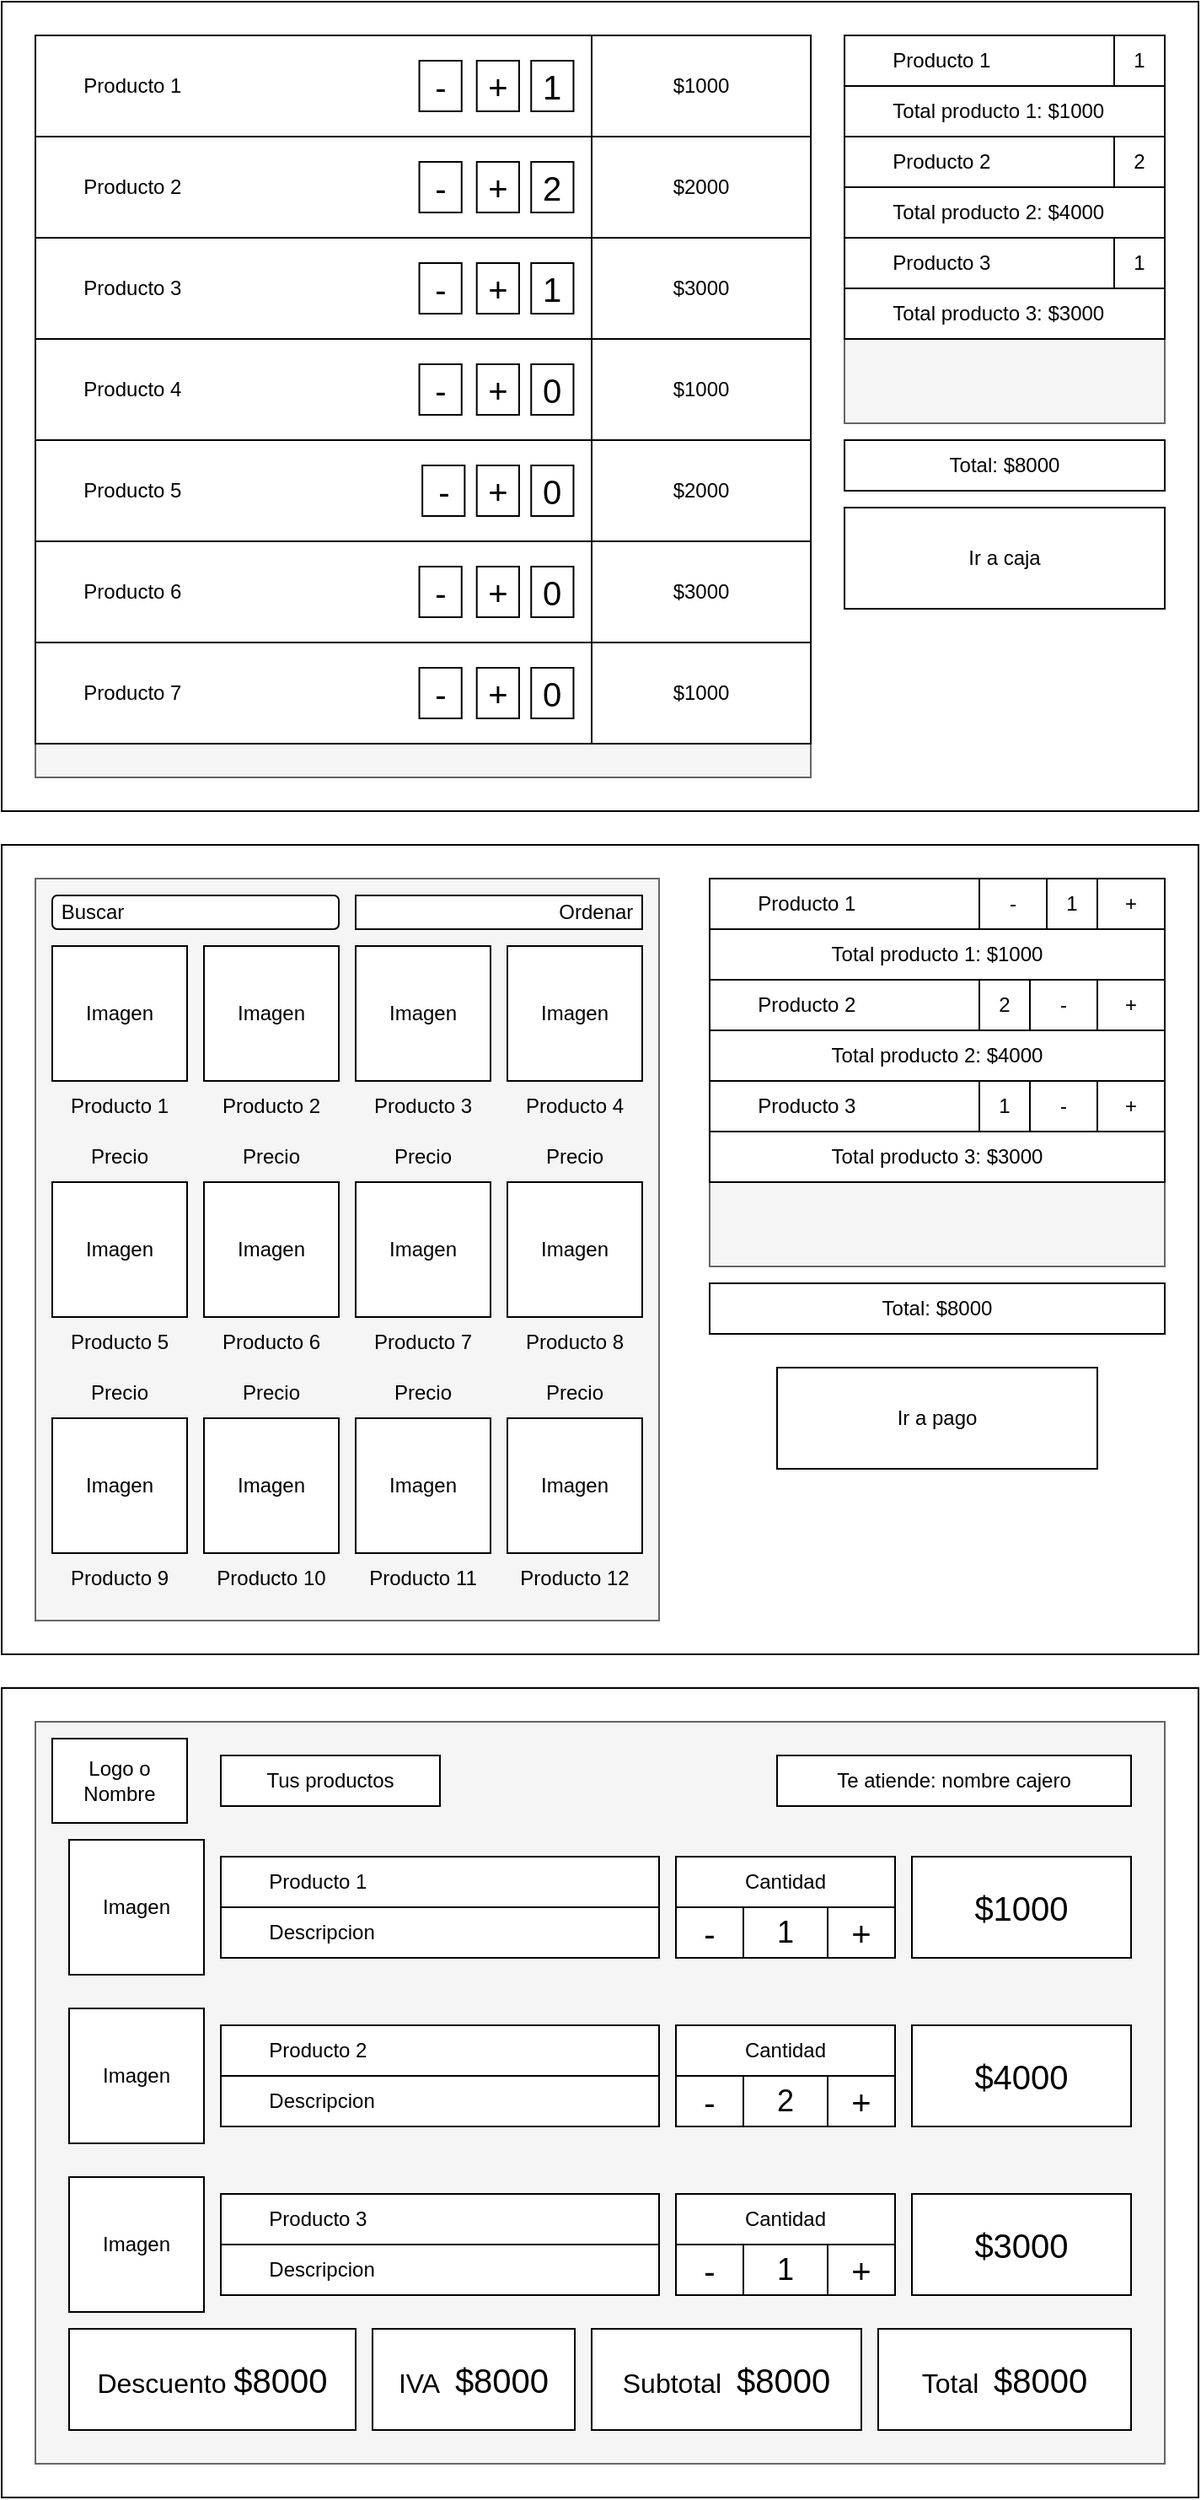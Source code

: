 <mxfile version="24.2.5" type="device">
  <diagram name="Page-1" id="F--w5iaXOuWiVXc-0VTw">
    <mxGraphModel dx="1434" dy="836" grid="1" gridSize="10" guides="1" tooltips="1" connect="1" arrows="1" fold="1" page="1" pageScale="1" pageWidth="850" pageHeight="1100" math="0" shadow="0">
      <root>
        <mxCell id="0" />
        <mxCell id="1" parent="0" />
        <mxCell id="96-2cKNbPggZXoQDEgrd-1" value="" style="rounded=0;whiteSpace=wrap;html=1;" parent="1" vertex="1">
          <mxGeometry x="40" y="40" width="710" height="480" as="geometry" />
        </mxCell>
        <mxCell id="96-2cKNbPggZXoQDEgrd-2" value="" style="rounded=0;whiteSpace=wrap;html=1;fillColor=#f5f5f5;fontColor=#333333;strokeColor=#666666;" parent="1" vertex="1">
          <mxGeometry x="60" y="60" width="460" height="440" as="geometry" />
        </mxCell>
        <mxCell id="96-2cKNbPggZXoQDEgrd-3" value="" style="rounded=0;whiteSpace=wrap;html=1;fillColor=#f5f5f5;fontColor=#333333;strokeColor=#666666;" parent="1" vertex="1">
          <mxGeometry x="540" y="60" width="190" height="230" as="geometry" />
        </mxCell>
        <mxCell id="96-2cKNbPggZXoQDEgrd-8" value="" style="group" parent="1" vertex="1" connectable="0">
          <mxGeometry x="60" y="60" width="330" height="60" as="geometry" />
        </mxCell>
        <mxCell id="96-2cKNbPggZXoQDEgrd-4" value="&lt;span style=&quot;white-space: pre;&quot;&gt;&#x9;&lt;/span&gt;Producto 1" style="rounded=0;whiteSpace=wrap;html=1;align=left;labelPosition=center;verticalLabelPosition=middle;verticalAlign=middle;" parent="96-2cKNbPggZXoQDEgrd-8" vertex="1">
          <mxGeometry width="330" height="60" as="geometry" />
        </mxCell>
        <mxCell id="96-2cKNbPggZXoQDEgrd-5" value="+" style="rounded=0;whiteSpace=wrap;html=1;fontSize=20;" parent="96-2cKNbPggZXoQDEgrd-8" vertex="1">
          <mxGeometry x="261.848" y="15" width="25.109" height="30" as="geometry" />
        </mxCell>
        <mxCell id="96-2cKNbPggZXoQDEgrd-6" value="-" style="rounded=0;whiteSpace=wrap;html=1;fontSize=20;" parent="96-2cKNbPggZXoQDEgrd-8" vertex="1">
          <mxGeometry x="227.772" y="15" width="25.109" height="30" as="geometry" />
        </mxCell>
        <mxCell id="96-2cKNbPggZXoQDEgrd-7" value="1" style="rounded=0;whiteSpace=wrap;html=1;fontSize=20;" parent="96-2cKNbPggZXoQDEgrd-8" vertex="1">
          <mxGeometry x="294.13" y="15" width="25.109" height="30" as="geometry" />
        </mxCell>
        <mxCell id="96-2cKNbPggZXoQDEgrd-9" value="" style="group" parent="1" vertex="1" connectable="0">
          <mxGeometry x="60" y="120" width="330" height="60" as="geometry" />
        </mxCell>
        <mxCell id="96-2cKNbPggZXoQDEgrd-10" value="&lt;span style=&quot;white-space: pre;&quot;&gt;&#x9;&lt;/span&gt;Producto 2" style="rounded=0;whiteSpace=wrap;html=1;align=left;labelPosition=center;verticalLabelPosition=middle;verticalAlign=middle;" parent="96-2cKNbPggZXoQDEgrd-9" vertex="1">
          <mxGeometry width="330" height="60" as="geometry" />
        </mxCell>
        <mxCell id="96-2cKNbPggZXoQDEgrd-11" value="+" style="rounded=0;whiteSpace=wrap;html=1;fontSize=20;" parent="96-2cKNbPggZXoQDEgrd-9" vertex="1">
          <mxGeometry x="261.848" y="15" width="25.109" height="30" as="geometry" />
        </mxCell>
        <mxCell id="96-2cKNbPggZXoQDEgrd-12" value="-" style="rounded=0;whiteSpace=wrap;html=1;fontSize=20;" parent="96-2cKNbPggZXoQDEgrd-9" vertex="1">
          <mxGeometry x="227.772" y="15" width="25.109" height="30" as="geometry" />
        </mxCell>
        <mxCell id="96-2cKNbPggZXoQDEgrd-13" value="2" style="rounded=0;whiteSpace=wrap;html=1;fontSize=20;" parent="96-2cKNbPggZXoQDEgrd-9" vertex="1">
          <mxGeometry x="294.13" y="15" width="25.109" height="30" as="geometry" />
        </mxCell>
        <mxCell id="96-2cKNbPggZXoQDEgrd-14" value="" style="group" parent="1" vertex="1" connectable="0">
          <mxGeometry x="60" y="180" width="330" height="60" as="geometry" />
        </mxCell>
        <mxCell id="96-2cKNbPggZXoQDEgrd-15" value="&lt;span style=&quot;white-space: pre;&quot;&gt;&#x9;&lt;/span&gt;Producto 3" style="rounded=0;whiteSpace=wrap;html=1;align=left;labelPosition=center;verticalLabelPosition=middle;verticalAlign=middle;" parent="96-2cKNbPggZXoQDEgrd-14" vertex="1">
          <mxGeometry width="330" height="60" as="geometry" />
        </mxCell>
        <mxCell id="96-2cKNbPggZXoQDEgrd-16" value="+" style="rounded=0;whiteSpace=wrap;html=1;fontSize=20;" parent="96-2cKNbPggZXoQDEgrd-14" vertex="1">
          <mxGeometry x="261.848" y="15" width="25.109" height="30" as="geometry" />
        </mxCell>
        <mxCell id="96-2cKNbPggZXoQDEgrd-17" value="-" style="rounded=0;whiteSpace=wrap;html=1;fontSize=20;" parent="96-2cKNbPggZXoQDEgrd-14" vertex="1">
          <mxGeometry x="227.772" y="15" width="25.109" height="30" as="geometry" />
        </mxCell>
        <mxCell id="96-2cKNbPggZXoQDEgrd-18" value="1" style="rounded=0;whiteSpace=wrap;html=1;fontSize=20;" parent="96-2cKNbPggZXoQDEgrd-14" vertex="1">
          <mxGeometry x="294.13" y="15" width="25.109" height="30" as="geometry" />
        </mxCell>
        <mxCell id="96-2cKNbPggZXoQDEgrd-19" value="" style="group" parent="1" vertex="1" connectable="0">
          <mxGeometry x="60" y="240" width="330" height="60" as="geometry" />
        </mxCell>
        <mxCell id="96-2cKNbPggZXoQDEgrd-20" value="&lt;span style=&quot;white-space: pre;&quot;&gt;&#x9;&lt;/span&gt;Producto 4" style="rounded=0;whiteSpace=wrap;html=1;align=left;labelPosition=center;verticalLabelPosition=middle;verticalAlign=middle;" parent="96-2cKNbPggZXoQDEgrd-19" vertex="1">
          <mxGeometry width="330" height="60" as="geometry" />
        </mxCell>
        <mxCell id="96-2cKNbPggZXoQDEgrd-21" value="+" style="rounded=0;whiteSpace=wrap;html=1;fontSize=20;" parent="96-2cKNbPggZXoQDEgrd-19" vertex="1">
          <mxGeometry x="261.848" y="15" width="25.109" height="30" as="geometry" />
        </mxCell>
        <mxCell id="96-2cKNbPggZXoQDEgrd-22" value="-" style="rounded=0;whiteSpace=wrap;html=1;fontSize=20;" parent="96-2cKNbPggZXoQDEgrd-19" vertex="1">
          <mxGeometry x="227.772" y="15" width="25.109" height="30" as="geometry" />
        </mxCell>
        <mxCell id="96-2cKNbPggZXoQDEgrd-23" value="0" style="rounded=0;whiteSpace=wrap;html=1;fontSize=20;" parent="96-2cKNbPggZXoQDEgrd-19" vertex="1">
          <mxGeometry x="294.13" y="15" width="25.109" height="30" as="geometry" />
        </mxCell>
        <mxCell id="96-2cKNbPggZXoQDEgrd-24" value="" style="group" parent="1" vertex="1" connectable="0">
          <mxGeometry x="60" y="300" width="330" height="60" as="geometry" />
        </mxCell>
        <mxCell id="96-2cKNbPggZXoQDEgrd-25" value="&lt;span style=&quot;white-space: pre;&quot;&gt;&#x9;&lt;/span&gt;Producto 5" style="rounded=0;whiteSpace=wrap;html=1;align=left;labelPosition=center;verticalLabelPosition=middle;verticalAlign=middle;" parent="96-2cKNbPggZXoQDEgrd-24" vertex="1">
          <mxGeometry width="330" height="60" as="geometry" />
        </mxCell>
        <mxCell id="96-2cKNbPggZXoQDEgrd-26" value="+" style="rounded=0;whiteSpace=wrap;html=1;fontSize=20;" parent="96-2cKNbPggZXoQDEgrd-24" vertex="1">
          <mxGeometry x="261.848" y="15" width="25.109" height="30" as="geometry" />
        </mxCell>
        <mxCell id="96-2cKNbPggZXoQDEgrd-27" value="-" style="rounded=0;whiteSpace=wrap;html=1;fontSize=20;" parent="96-2cKNbPggZXoQDEgrd-24" vertex="1">
          <mxGeometry x="229.565" y="15" width="25.109" height="30" as="geometry" />
        </mxCell>
        <mxCell id="96-2cKNbPggZXoQDEgrd-28" value="0" style="rounded=0;whiteSpace=wrap;html=1;fontSize=20;" parent="96-2cKNbPggZXoQDEgrd-24" vertex="1">
          <mxGeometry x="294.13" y="15" width="25.109" height="30" as="geometry" />
        </mxCell>
        <mxCell id="96-2cKNbPggZXoQDEgrd-29" value="" style="group" parent="1" vertex="1" connectable="0">
          <mxGeometry x="60" y="360" width="330" height="60" as="geometry" />
        </mxCell>
        <mxCell id="96-2cKNbPggZXoQDEgrd-30" value="&lt;span style=&quot;white-space: pre;&quot;&gt;&#x9;&lt;/span&gt;Producto 6" style="rounded=0;whiteSpace=wrap;html=1;align=left;labelPosition=center;verticalLabelPosition=middle;verticalAlign=middle;" parent="96-2cKNbPggZXoQDEgrd-29" vertex="1">
          <mxGeometry width="330" height="60" as="geometry" />
        </mxCell>
        <mxCell id="96-2cKNbPggZXoQDEgrd-31" value="+" style="rounded=0;whiteSpace=wrap;html=1;fontSize=20;" parent="96-2cKNbPggZXoQDEgrd-29" vertex="1">
          <mxGeometry x="261.848" y="15" width="25.109" height="30" as="geometry" />
        </mxCell>
        <mxCell id="96-2cKNbPggZXoQDEgrd-32" value="-" style="rounded=0;whiteSpace=wrap;html=1;fontSize=20;" parent="96-2cKNbPggZXoQDEgrd-29" vertex="1">
          <mxGeometry x="227.772" y="15" width="25.109" height="30" as="geometry" />
        </mxCell>
        <mxCell id="96-2cKNbPggZXoQDEgrd-33" value="0" style="rounded=0;whiteSpace=wrap;html=1;fontSize=20;" parent="96-2cKNbPggZXoQDEgrd-29" vertex="1">
          <mxGeometry x="294.13" y="15" width="25.109" height="30" as="geometry" />
        </mxCell>
        <mxCell id="96-2cKNbPggZXoQDEgrd-34" value="" style="group" parent="1" vertex="1" connectable="0">
          <mxGeometry x="60" y="420" width="330" height="60" as="geometry" />
        </mxCell>
        <mxCell id="96-2cKNbPggZXoQDEgrd-35" value="&lt;span style=&quot;white-space: pre;&quot;&gt;&#x9;&lt;/span&gt;Producto 7" style="rounded=0;whiteSpace=wrap;html=1;align=left;labelPosition=center;verticalLabelPosition=middle;verticalAlign=middle;" parent="96-2cKNbPggZXoQDEgrd-34" vertex="1">
          <mxGeometry width="330" height="60" as="geometry" />
        </mxCell>
        <mxCell id="96-2cKNbPggZXoQDEgrd-36" value="+" style="rounded=0;whiteSpace=wrap;html=1;fontSize=20;" parent="96-2cKNbPggZXoQDEgrd-34" vertex="1">
          <mxGeometry x="261.848" y="15" width="25.109" height="30" as="geometry" />
        </mxCell>
        <mxCell id="96-2cKNbPggZXoQDEgrd-37" value="-" style="rounded=0;whiteSpace=wrap;html=1;fontSize=20;" parent="96-2cKNbPggZXoQDEgrd-34" vertex="1">
          <mxGeometry x="227.772" y="15" width="25.109" height="30" as="geometry" />
        </mxCell>
        <mxCell id="96-2cKNbPggZXoQDEgrd-38" value="0" style="rounded=0;whiteSpace=wrap;html=1;fontSize=20;" parent="96-2cKNbPggZXoQDEgrd-34" vertex="1">
          <mxGeometry x="294.13" y="15" width="25.109" height="30" as="geometry" />
        </mxCell>
        <mxCell id="96-2cKNbPggZXoQDEgrd-48" value="$1000" style="rounded=0;whiteSpace=wrap;html=1;" parent="1" vertex="1">
          <mxGeometry x="390" y="60" width="130" height="60" as="geometry" />
        </mxCell>
        <mxCell id="96-2cKNbPggZXoQDEgrd-50" value="$2000" style="rounded=0;whiteSpace=wrap;html=1;" parent="1" vertex="1">
          <mxGeometry x="390" y="120" width="130" height="60" as="geometry" />
        </mxCell>
        <mxCell id="96-2cKNbPggZXoQDEgrd-51" value="$3000" style="rounded=0;whiteSpace=wrap;html=1;" parent="1" vertex="1">
          <mxGeometry x="390" y="180" width="130" height="60" as="geometry" />
        </mxCell>
        <mxCell id="96-2cKNbPggZXoQDEgrd-55" value="$1000" style="rounded=0;whiteSpace=wrap;html=1;" parent="1" vertex="1">
          <mxGeometry x="390" y="420" width="130" height="60" as="geometry" />
        </mxCell>
        <mxCell id="96-2cKNbPggZXoQDEgrd-56" value="$1000" style="rounded=0;whiteSpace=wrap;html=1;" parent="1" vertex="1">
          <mxGeometry x="390" y="240" width="130" height="60" as="geometry" />
        </mxCell>
        <mxCell id="96-2cKNbPggZXoQDEgrd-57" value="$2000" style="rounded=0;whiteSpace=wrap;html=1;" parent="1" vertex="1">
          <mxGeometry x="390" y="300" width="130" height="60" as="geometry" />
        </mxCell>
        <mxCell id="96-2cKNbPggZXoQDEgrd-58" value="$3000" style="rounded=0;whiteSpace=wrap;html=1;" parent="1" vertex="1">
          <mxGeometry x="390" y="360" width="130" height="60" as="geometry" />
        </mxCell>
        <mxCell id="96-2cKNbPggZXoQDEgrd-59" value="" style="group" parent="1" vertex="1" connectable="0">
          <mxGeometry x="540" y="60" width="190" height="60" as="geometry" />
        </mxCell>
        <mxCell id="96-2cKNbPggZXoQDEgrd-39" value="&lt;span style=&quot;white-space: pre;&quot;&gt;&#x9;&lt;/span&gt;Producto 1" style="rounded=0;whiteSpace=wrap;html=1;align=left;" parent="96-2cKNbPggZXoQDEgrd-59" vertex="1">
          <mxGeometry width="190" height="30" as="geometry" />
        </mxCell>
        <mxCell id="96-2cKNbPggZXoQDEgrd-45" value="1" style="rounded=0;whiteSpace=wrap;html=1;" parent="96-2cKNbPggZXoQDEgrd-59" vertex="1">
          <mxGeometry x="160" width="30" height="30" as="geometry" />
        </mxCell>
        <mxCell id="96-2cKNbPggZXoQDEgrd-47" value="&lt;span style=&quot;white-space: pre;&quot;&gt;&#x9;&lt;/span&gt;Total producto 1: $1000" style="rounded=0;whiteSpace=wrap;html=1;align=left;" parent="96-2cKNbPggZXoQDEgrd-59" vertex="1">
          <mxGeometry y="30" width="190" height="30" as="geometry" />
        </mxCell>
        <mxCell id="96-2cKNbPggZXoQDEgrd-60" value="" style="group" parent="1" vertex="1" connectable="0">
          <mxGeometry x="540" y="120" width="190" height="60" as="geometry" />
        </mxCell>
        <mxCell id="96-2cKNbPggZXoQDEgrd-61" value="&lt;span style=&quot;white-space: pre;&quot;&gt;&#x9;&lt;/span&gt;Producto 2" style="rounded=0;whiteSpace=wrap;html=1;align=left;" parent="96-2cKNbPggZXoQDEgrd-60" vertex="1">
          <mxGeometry width="190" height="30" as="geometry" />
        </mxCell>
        <mxCell id="96-2cKNbPggZXoQDEgrd-62" value="2" style="rounded=0;whiteSpace=wrap;html=1;" parent="96-2cKNbPggZXoQDEgrd-60" vertex="1">
          <mxGeometry x="160" width="30" height="30" as="geometry" />
        </mxCell>
        <mxCell id="96-2cKNbPggZXoQDEgrd-63" value="&lt;span style=&quot;white-space: pre;&quot;&gt;&#x9;&lt;/span&gt;Total producto 2: $4000" style="rounded=0;whiteSpace=wrap;html=1;align=left;" parent="96-2cKNbPggZXoQDEgrd-60" vertex="1">
          <mxGeometry y="30" width="190" height="30" as="geometry" />
        </mxCell>
        <mxCell id="96-2cKNbPggZXoQDEgrd-64" value="" style="group" parent="1" vertex="1" connectable="0">
          <mxGeometry x="540" y="180" width="190" height="60" as="geometry" />
        </mxCell>
        <mxCell id="96-2cKNbPggZXoQDEgrd-65" value="&lt;span style=&quot;white-space: pre;&quot;&gt;&#x9;&lt;/span&gt;Producto 3" style="rounded=0;whiteSpace=wrap;html=1;align=left;" parent="96-2cKNbPggZXoQDEgrd-64" vertex="1">
          <mxGeometry width="190" height="30" as="geometry" />
        </mxCell>
        <mxCell id="96-2cKNbPggZXoQDEgrd-66" value="1" style="rounded=0;whiteSpace=wrap;html=1;" parent="96-2cKNbPggZXoQDEgrd-64" vertex="1">
          <mxGeometry x="160" width="30" height="30" as="geometry" />
        </mxCell>
        <mxCell id="96-2cKNbPggZXoQDEgrd-67" value="&lt;span style=&quot;white-space: pre;&quot;&gt;&#x9;&lt;/span&gt;Total producto 3: $3000" style="rounded=0;whiteSpace=wrap;html=1;align=left;" parent="96-2cKNbPggZXoQDEgrd-64" vertex="1">
          <mxGeometry y="30" width="190" height="30" as="geometry" />
        </mxCell>
        <mxCell id="96-2cKNbPggZXoQDEgrd-68" value="Ir a caja" style="rounded=0;whiteSpace=wrap;html=1;" parent="1" vertex="1">
          <mxGeometry x="540" y="340" width="190" height="60" as="geometry" />
        </mxCell>
        <mxCell id="96-2cKNbPggZXoQDEgrd-69" value="Total: $8000" style="rounded=0;whiteSpace=wrap;html=1;" parent="1" vertex="1">
          <mxGeometry x="540" y="300" width="190" height="30" as="geometry" />
        </mxCell>
        <mxCell id="96-2cKNbPggZXoQDEgrd-70" value="" style="rounded=0;whiteSpace=wrap;html=1;" parent="1" vertex="1">
          <mxGeometry x="40" y="540" width="710" height="480" as="geometry" />
        </mxCell>
        <mxCell id="96-2cKNbPggZXoQDEgrd-71" value="" style="rounded=0;whiteSpace=wrap;html=1;fillColor=#f5f5f5;fontColor=#333333;strokeColor=#666666;" parent="1" vertex="1">
          <mxGeometry x="60" y="560" width="370" height="440" as="geometry" />
        </mxCell>
        <mxCell id="96-2cKNbPggZXoQDEgrd-72" value="" style="rounded=0;whiteSpace=wrap;html=1;fillColor=#f5f5f5;fontColor=#333333;strokeColor=#666666;" parent="1" vertex="1">
          <mxGeometry x="460" y="560" width="270" height="230" as="geometry" />
        </mxCell>
        <mxCell id="96-2cKNbPggZXoQDEgrd-127" value="Ir a pago" style="rounded=0;whiteSpace=wrap;html=1;" parent="1" vertex="1">
          <mxGeometry x="500" y="850" width="190" height="60" as="geometry" />
        </mxCell>
        <mxCell id="96-2cKNbPggZXoQDEgrd-128" value="Total: $8000" style="rounded=0;whiteSpace=wrap;html=1;" parent="1" vertex="1">
          <mxGeometry x="460" y="800" width="270" height="30" as="geometry" />
        </mxCell>
        <mxCell id="96-2cKNbPggZXoQDEgrd-133" value="" style="group" parent="1" vertex="1" connectable="0">
          <mxGeometry x="160" y="600" width="80" height="140" as="geometry" />
        </mxCell>
        <mxCell id="96-2cKNbPggZXoQDEgrd-134" value="Imagen" style="whiteSpace=wrap;html=1;aspect=fixed;" parent="96-2cKNbPggZXoQDEgrd-133" vertex="1">
          <mxGeometry width="80" height="80" as="geometry" />
        </mxCell>
        <mxCell id="96-2cKNbPggZXoQDEgrd-135" value="Producto 2" style="text;html=1;align=center;verticalAlign=middle;whiteSpace=wrap;rounded=0;" parent="96-2cKNbPggZXoQDEgrd-133" vertex="1">
          <mxGeometry y="80" width="80" height="30" as="geometry" />
        </mxCell>
        <mxCell id="96-2cKNbPggZXoQDEgrd-136" value="Precio" style="text;html=1;align=center;verticalAlign=middle;whiteSpace=wrap;rounded=0;" parent="96-2cKNbPggZXoQDEgrd-133" vertex="1">
          <mxGeometry y="110" width="80" height="30" as="geometry" />
        </mxCell>
        <mxCell id="96-2cKNbPggZXoQDEgrd-137" value="" style="group" parent="1" vertex="1" connectable="0">
          <mxGeometry x="250" y="600" width="80" height="140" as="geometry" />
        </mxCell>
        <mxCell id="96-2cKNbPggZXoQDEgrd-138" value="Imagen" style="whiteSpace=wrap;html=1;aspect=fixed;" parent="96-2cKNbPggZXoQDEgrd-137" vertex="1">
          <mxGeometry width="80" height="80" as="geometry" />
        </mxCell>
        <mxCell id="96-2cKNbPggZXoQDEgrd-139" value="Producto 3" style="text;html=1;align=center;verticalAlign=middle;whiteSpace=wrap;rounded=0;" parent="96-2cKNbPggZXoQDEgrd-137" vertex="1">
          <mxGeometry y="80" width="80" height="30" as="geometry" />
        </mxCell>
        <mxCell id="96-2cKNbPggZXoQDEgrd-140" value="Precio" style="text;html=1;align=center;verticalAlign=middle;whiteSpace=wrap;rounded=0;" parent="96-2cKNbPggZXoQDEgrd-137" vertex="1">
          <mxGeometry y="110" width="80" height="30" as="geometry" />
        </mxCell>
        <mxCell id="96-2cKNbPggZXoQDEgrd-141" value="" style="group" parent="1" vertex="1" connectable="0">
          <mxGeometry x="340" y="600" width="90" height="140" as="geometry" />
        </mxCell>
        <mxCell id="96-2cKNbPggZXoQDEgrd-142" value="Imagen" style="whiteSpace=wrap;html=1;aspect=fixed;" parent="96-2cKNbPggZXoQDEgrd-141" vertex="1">
          <mxGeometry width="80" height="80" as="geometry" />
        </mxCell>
        <mxCell id="96-2cKNbPggZXoQDEgrd-143" value="Producto 4" style="text;html=1;align=center;verticalAlign=middle;whiteSpace=wrap;rounded=0;" parent="96-2cKNbPggZXoQDEgrd-141" vertex="1">
          <mxGeometry y="80" width="80" height="30" as="geometry" />
        </mxCell>
        <mxCell id="96-2cKNbPggZXoQDEgrd-144" value="Precio" style="text;html=1;align=center;verticalAlign=middle;whiteSpace=wrap;rounded=0;" parent="96-2cKNbPggZXoQDEgrd-141" vertex="1">
          <mxGeometry y="110" width="80" height="30" as="geometry" />
        </mxCell>
        <mxCell id="96-2cKNbPggZXoQDEgrd-145" value="" style="group" parent="1" vertex="1" connectable="0">
          <mxGeometry x="70" y="740" width="80" height="140" as="geometry" />
        </mxCell>
        <mxCell id="96-2cKNbPggZXoQDEgrd-146" value="Imagen" style="whiteSpace=wrap;html=1;aspect=fixed;" parent="96-2cKNbPggZXoQDEgrd-145" vertex="1">
          <mxGeometry width="80" height="80" as="geometry" />
        </mxCell>
        <mxCell id="96-2cKNbPggZXoQDEgrd-147" value="Producto 5" style="text;html=1;align=center;verticalAlign=middle;whiteSpace=wrap;rounded=0;" parent="96-2cKNbPggZXoQDEgrd-145" vertex="1">
          <mxGeometry y="80" width="80" height="30" as="geometry" />
        </mxCell>
        <mxCell id="96-2cKNbPggZXoQDEgrd-148" value="Precio" style="text;html=1;align=center;verticalAlign=middle;whiteSpace=wrap;rounded=0;" parent="96-2cKNbPggZXoQDEgrd-145" vertex="1">
          <mxGeometry y="110" width="80" height="30" as="geometry" />
        </mxCell>
        <mxCell id="96-2cKNbPggZXoQDEgrd-149" value="" style="group" parent="1" vertex="1" connectable="0">
          <mxGeometry x="160" y="740" width="80" height="140" as="geometry" />
        </mxCell>
        <mxCell id="96-2cKNbPggZXoQDEgrd-150" value="Imagen" style="whiteSpace=wrap;html=1;aspect=fixed;" parent="96-2cKNbPggZXoQDEgrd-149" vertex="1">
          <mxGeometry width="80" height="80" as="geometry" />
        </mxCell>
        <mxCell id="96-2cKNbPggZXoQDEgrd-151" value="Producto 6" style="text;html=1;align=center;verticalAlign=middle;whiteSpace=wrap;rounded=0;" parent="96-2cKNbPggZXoQDEgrd-149" vertex="1">
          <mxGeometry y="80" width="80" height="30" as="geometry" />
        </mxCell>
        <mxCell id="96-2cKNbPggZXoQDEgrd-152" value="Precio" style="text;html=1;align=center;verticalAlign=middle;whiteSpace=wrap;rounded=0;" parent="96-2cKNbPggZXoQDEgrd-149" vertex="1">
          <mxGeometry y="110" width="80" height="30" as="geometry" />
        </mxCell>
        <mxCell id="96-2cKNbPggZXoQDEgrd-153" value="" style="group" parent="1" vertex="1" connectable="0">
          <mxGeometry x="250" y="740" width="80" height="140" as="geometry" />
        </mxCell>
        <mxCell id="96-2cKNbPggZXoQDEgrd-154" value="Imagen" style="whiteSpace=wrap;html=1;aspect=fixed;" parent="96-2cKNbPggZXoQDEgrd-153" vertex="1">
          <mxGeometry width="80" height="80" as="geometry" />
        </mxCell>
        <mxCell id="96-2cKNbPggZXoQDEgrd-155" value="Producto 7" style="text;html=1;align=center;verticalAlign=middle;whiteSpace=wrap;rounded=0;" parent="96-2cKNbPggZXoQDEgrd-153" vertex="1">
          <mxGeometry y="80" width="80" height="30" as="geometry" />
        </mxCell>
        <mxCell id="96-2cKNbPggZXoQDEgrd-156" value="Precio" style="text;html=1;align=center;verticalAlign=middle;whiteSpace=wrap;rounded=0;" parent="96-2cKNbPggZXoQDEgrd-153" vertex="1">
          <mxGeometry y="110" width="80" height="30" as="geometry" />
        </mxCell>
        <mxCell id="96-2cKNbPggZXoQDEgrd-157" value="" style="group" parent="1" vertex="1" connectable="0">
          <mxGeometry x="340" y="740" width="80" height="140" as="geometry" />
        </mxCell>
        <mxCell id="96-2cKNbPggZXoQDEgrd-158" value="Imagen" style="whiteSpace=wrap;html=1;aspect=fixed;" parent="96-2cKNbPggZXoQDEgrd-157" vertex="1">
          <mxGeometry width="80" height="80" as="geometry" />
        </mxCell>
        <mxCell id="96-2cKNbPggZXoQDEgrd-159" value="Producto 8" style="text;html=1;align=center;verticalAlign=middle;whiteSpace=wrap;rounded=0;" parent="96-2cKNbPggZXoQDEgrd-157" vertex="1">
          <mxGeometry y="80" width="80" height="30" as="geometry" />
        </mxCell>
        <mxCell id="96-2cKNbPggZXoQDEgrd-160" value="Precio" style="text;html=1;align=center;verticalAlign=middle;whiteSpace=wrap;rounded=0;" parent="96-2cKNbPggZXoQDEgrd-157" vertex="1">
          <mxGeometry y="110" width="80" height="30" as="geometry" />
        </mxCell>
        <mxCell id="96-2cKNbPggZXoQDEgrd-168" value="" style="group" parent="1" vertex="1" connectable="0">
          <mxGeometry x="460" y="680" width="270" height="60" as="geometry" />
        </mxCell>
        <mxCell id="96-2cKNbPggZXoQDEgrd-166" value="-" style="rounded=0;whiteSpace=wrap;html=1;" parent="96-2cKNbPggZXoQDEgrd-168" vertex="1">
          <mxGeometry x="190" width="40" height="30" as="geometry" />
        </mxCell>
        <mxCell id="96-2cKNbPggZXoQDEgrd-167" value="+" style="rounded=0;whiteSpace=wrap;html=1;" parent="96-2cKNbPggZXoQDEgrd-168" vertex="1">
          <mxGeometry x="230" width="40" height="30" as="geometry" />
        </mxCell>
        <mxCell id="96-2cKNbPggZXoQDEgrd-124" value="&lt;span style=&quot;white-space: pre;&quot;&gt;&#x9;&lt;/span&gt;Producto 3" style="rounded=0;whiteSpace=wrap;html=1;align=left;" parent="96-2cKNbPggZXoQDEgrd-168" vertex="1">
          <mxGeometry width="190" height="30" as="geometry" />
        </mxCell>
        <mxCell id="96-2cKNbPggZXoQDEgrd-125" value="1" style="rounded=0;whiteSpace=wrap;html=1;" parent="96-2cKNbPggZXoQDEgrd-168" vertex="1">
          <mxGeometry x="160" width="30" height="30" as="geometry" />
        </mxCell>
        <mxCell id="96-2cKNbPggZXoQDEgrd-126" value="Total producto 3: $3000" style="rounded=0;whiteSpace=wrap;html=1;align=center;" parent="96-2cKNbPggZXoQDEgrd-168" vertex="1">
          <mxGeometry y="30" width="270" height="30" as="geometry" />
        </mxCell>
        <mxCell id="96-2cKNbPggZXoQDEgrd-169" value="" style="group;align=center;" parent="1" vertex="1" connectable="0">
          <mxGeometry x="460" y="620" width="270" height="60" as="geometry" />
        </mxCell>
        <mxCell id="96-2cKNbPggZXoQDEgrd-164" value="-" style="rounded=0;whiteSpace=wrap;html=1;" parent="96-2cKNbPggZXoQDEgrd-169" vertex="1">
          <mxGeometry x="190" width="40" height="30" as="geometry" />
        </mxCell>
        <mxCell id="96-2cKNbPggZXoQDEgrd-165" value="+" style="rounded=0;whiteSpace=wrap;html=1;" parent="96-2cKNbPggZXoQDEgrd-169" vertex="1">
          <mxGeometry x="230" width="40" height="30" as="geometry" />
        </mxCell>
        <mxCell id="96-2cKNbPggZXoQDEgrd-120" value="&lt;span style=&quot;white-space: pre;&quot;&gt;&#x9;&lt;/span&gt;Producto 2" style="rounded=0;whiteSpace=wrap;html=1;align=left;" parent="96-2cKNbPggZXoQDEgrd-169" vertex="1">
          <mxGeometry width="190" height="30" as="geometry" />
        </mxCell>
        <mxCell id="96-2cKNbPggZXoQDEgrd-121" value="2" style="rounded=0;whiteSpace=wrap;html=1;" parent="96-2cKNbPggZXoQDEgrd-169" vertex="1">
          <mxGeometry x="160" width="30" height="30" as="geometry" />
        </mxCell>
        <mxCell id="96-2cKNbPggZXoQDEgrd-122" value="Total producto 2: $4000" style="rounded=0;whiteSpace=wrap;html=1;align=center;" parent="96-2cKNbPggZXoQDEgrd-169" vertex="1">
          <mxGeometry y="30" width="270" height="30" as="geometry" />
        </mxCell>
        <mxCell id="96-2cKNbPggZXoQDEgrd-170" value="" style="group" parent="1" vertex="1" connectable="0">
          <mxGeometry x="460" y="560" width="270" height="60" as="geometry" />
        </mxCell>
        <mxCell id="96-2cKNbPggZXoQDEgrd-162" value="+" style="rounded=0;whiteSpace=wrap;html=1;" parent="96-2cKNbPggZXoQDEgrd-170" vertex="1">
          <mxGeometry x="230" width="40" height="30" as="geometry" />
        </mxCell>
        <mxCell id="96-2cKNbPggZXoQDEgrd-116" value="&lt;span style=&quot;white-space: pre;&quot;&gt;&#x9;&lt;/span&gt;Producto 1" style="rounded=0;whiteSpace=wrap;html=1;align=left;" parent="96-2cKNbPggZXoQDEgrd-170" vertex="1">
          <mxGeometry width="160" height="30" as="geometry" />
        </mxCell>
        <mxCell id="96-2cKNbPggZXoQDEgrd-118" value="Total producto 1: $1000" style="rounded=0;whiteSpace=wrap;html=1;align=center;" parent="96-2cKNbPggZXoQDEgrd-170" vertex="1">
          <mxGeometry y="30" width="270" height="30" as="geometry" />
        </mxCell>
        <mxCell id="96-2cKNbPggZXoQDEgrd-161" value="-" style="rounded=0;whiteSpace=wrap;html=1;" parent="96-2cKNbPggZXoQDEgrd-170" vertex="1">
          <mxGeometry x="160" width="40" height="30" as="geometry" />
        </mxCell>
        <mxCell id="g46kbnL9C7CB1mX5fTsx-73" value="" style="rounded=0;whiteSpace=wrap;html=1;" parent="1" vertex="1">
          <mxGeometry x="40" y="1040" width="710" height="480" as="geometry" />
        </mxCell>
        <mxCell id="g46kbnL9C7CB1mX5fTsx-74" value="" style="rounded=0;whiteSpace=wrap;html=1;fillColor=#f5f5f5;fontColor=#333333;strokeColor=#666666;" parent="1" vertex="1">
          <mxGeometry x="60" y="1060" width="670" height="440" as="geometry" />
        </mxCell>
        <mxCell id="g46kbnL9C7CB1mX5fTsx-93" value="$1000" style="rounded=0;whiteSpace=wrap;html=1;align=center;fontSize=20;" parent="1" vertex="1">
          <mxGeometry x="580" y="1140" width="130" height="60" as="geometry" />
        </mxCell>
        <mxCell id="g46kbnL9C7CB1mX5fTsx-95" value="Imagen" style="whiteSpace=wrap;html=1;aspect=fixed;" parent="1" vertex="1">
          <mxGeometry x="80" y="1130" width="80" height="80" as="geometry" />
        </mxCell>
        <mxCell id="g46kbnL9C7CB1mX5fTsx-102" value="" style="group;fontSize=14;" parent="1" vertex="1" connectable="0">
          <mxGeometry x="440" y="1140" width="130" height="60" as="geometry" />
        </mxCell>
        <mxCell id="g46kbnL9C7CB1mX5fTsx-89" value="-" style="rounded=0;whiteSpace=wrap;html=1;fontSize=20;" parent="g46kbnL9C7CB1mX5fTsx-102" vertex="1">
          <mxGeometry y="30" width="40" height="30" as="geometry" />
        </mxCell>
        <mxCell id="g46kbnL9C7CB1mX5fTsx-90" value="+" style="rounded=0;whiteSpace=wrap;html=1;fontSize=20;" parent="g46kbnL9C7CB1mX5fTsx-102" vertex="1">
          <mxGeometry x="90" y="30" width="40" height="30" as="geometry" />
        </mxCell>
        <mxCell id="g46kbnL9C7CB1mX5fTsx-100" value="Cantidad" style="rounded=0;whiteSpace=wrap;html=1;align=center;" parent="g46kbnL9C7CB1mX5fTsx-102" vertex="1">
          <mxGeometry width="130" height="30" as="geometry" />
        </mxCell>
        <mxCell id="g46kbnL9C7CB1mX5fTsx-101" value="1" style="rounded=0;whiteSpace=wrap;html=1;fontSize=18;" parent="g46kbnL9C7CB1mX5fTsx-102" vertex="1">
          <mxGeometry x="40" y="30" width="50" height="30" as="geometry" />
        </mxCell>
        <mxCell id="g46kbnL9C7CB1mX5fTsx-103" value="" style="group" parent="1" vertex="1" connectable="0">
          <mxGeometry x="170" y="1140" width="260" height="60" as="geometry" />
        </mxCell>
        <mxCell id="g46kbnL9C7CB1mX5fTsx-91" value="&lt;span style=&quot;white-space: pre;&quot;&gt;&#x9;&lt;/span&gt;Producto 1" style="rounded=0;whiteSpace=wrap;html=1;align=left;" parent="g46kbnL9C7CB1mX5fTsx-103" vertex="1">
          <mxGeometry width="260" height="30" as="geometry" />
        </mxCell>
        <mxCell id="g46kbnL9C7CB1mX5fTsx-99" value="&lt;span style=&quot;white-space: pre;&quot;&gt;&#x9;&lt;/span&gt;Descripcion" style="rounded=0;whiteSpace=wrap;html=1;align=left;" parent="g46kbnL9C7CB1mX5fTsx-103" vertex="1">
          <mxGeometry y="30" width="260" height="30" as="geometry" />
        </mxCell>
        <mxCell id="g46kbnL9C7CB1mX5fTsx-106" value="Tus productos" style="rounded=0;whiteSpace=wrap;html=1;align=center;" parent="1" vertex="1">
          <mxGeometry x="170" y="1080" width="130" height="30" as="geometry" />
        </mxCell>
        <mxCell id="g46kbnL9C7CB1mX5fTsx-108" value="Te atiende: nombre cajero" style="rounded=0;whiteSpace=wrap;html=1;align=center;" parent="1" vertex="1">
          <mxGeometry x="500" y="1080" width="210" height="30" as="geometry" />
        </mxCell>
        <mxCell id="g46kbnL9C7CB1mX5fTsx-109" value="Logo o Nombre" style="rounded=0;whiteSpace=wrap;html=1;align=center;" parent="1" vertex="1">
          <mxGeometry x="70" y="1070" width="80" height="50" as="geometry" />
        </mxCell>
        <mxCell id="g46kbnL9C7CB1mX5fTsx-110" value="$4000" style="rounded=0;whiteSpace=wrap;html=1;align=center;fontSize=20;" parent="1" vertex="1">
          <mxGeometry x="580" y="1240" width="130" height="60" as="geometry" />
        </mxCell>
        <mxCell id="g46kbnL9C7CB1mX5fTsx-111" value="Imagen" style="whiteSpace=wrap;html=1;aspect=fixed;" parent="1" vertex="1">
          <mxGeometry x="80" y="1230" width="80" height="80" as="geometry" />
        </mxCell>
        <mxCell id="g46kbnL9C7CB1mX5fTsx-112" value="" style="group;fontSize=14;" parent="1" vertex="1" connectable="0">
          <mxGeometry x="440" y="1240" width="130" height="60" as="geometry" />
        </mxCell>
        <mxCell id="g46kbnL9C7CB1mX5fTsx-113" value="-" style="rounded=0;whiteSpace=wrap;html=1;fontSize=20;" parent="g46kbnL9C7CB1mX5fTsx-112" vertex="1">
          <mxGeometry y="30" width="40" height="30" as="geometry" />
        </mxCell>
        <mxCell id="g46kbnL9C7CB1mX5fTsx-114" value="+" style="rounded=0;whiteSpace=wrap;html=1;fontSize=20;" parent="g46kbnL9C7CB1mX5fTsx-112" vertex="1">
          <mxGeometry x="90" y="30" width="40" height="30" as="geometry" />
        </mxCell>
        <mxCell id="g46kbnL9C7CB1mX5fTsx-115" value="Cantidad" style="rounded=0;whiteSpace=wrap;html=1;align=center;" parent="g46kbnL9C7CB1mX5fTsx-112" vertex="1">
          <mxGeometry width="130" height="30" as="geometry" />
        </mxCell>
        <mxCell id="g46kbnL9C7CB1mX5fTsx-116" value="2" style="rounded=0;whiteSpace=wrap;html=1;fontSize=18;" parent="g46kbnL9C7CB1mX5fTsx-112" vertex="1">
          <mxGeometry x="40" y="30" width="50" height="30" as="geometry" />
        </mxCell>
        <mxCell id="g46kbnL9C7CB1mX5fTsx-117" value="" style="group" parent="1" vertex="1" connectable="0">
          <mxGeometry x="170" y="1240" width="260" height="60" as="geometry" />
        </mxCell>
        <mxCell id="g46kbnL9C7CB1mX5fTsx-118" value="&lt;span style=&quot;white-space: pre;&quot;&gt;&#x9;&lt;/span&gt;Producto 2" style="rounded=0;whiteSpace=wrap;html=1;align=left;" parent="g46kbnL9C7CB1mX5fTsx-117" vertex="1">
          <mxGeometry width="260" height="30" as="geometry" />
        </mxCell>
        <mxCell id="g46kbnL9C7CB1mX5fTsx-119" value="&lt;span style=&quot;white-space: pre;&quot;&gt;&#x9;&lt;/span&gt;Descripcion" style="rounded=0;whiteSpace=wrap;html=1;align=left;" parent="g46kbnL9C7CB1mX5fTsx-117" vertex="1">
          <mxGeometry y="30" width="260" height="30" as="geometry" />
        </mxCell>
        <mxCell id="g46kbnL9C7CB1mX5fTsx-120" value="$3000" style="rounded=0;whiteSpace=wrap;html=1;align=center;fontSize=20;" parent="1" vertex="1">
          <mxGeometry x="580" y="1340" width="130" height="60" as="geometry" />
        </mxCell>
        <mxCell id="g46kbnL9C7CB1mX5fTsx-121" value="Imagen" style="whiteSpace=wrap;html=1;aspect=fixed;" parent="1" vertex="1">
          <mxGeometry x="80" y="1330" width="80" height="80" as="geometry" />
        </mxCell>
        <mxCell id="g46kbnL9C7CB1mX5fTsx-122" value="" style="group;fontSize=14;" parent="1" vertex="1" connectable="0">
          <mxGeometry x="440" y="1340" width="130" height="60" as="geometry" />
        </mxCell>
        <mxCell id="g46kbnL9C7CB1mX5fTsx-123" value="-" style="rounded=0;whiteSpace=wrap;html=1;fontSize=20;" parent="g46kbnL9C7CB1mX5fTsx-122" vertex="1">
          <mxGeometry y="30" width="40" height="30" as="geometry" />
        </mxCell>
        <mxCell id="g46kbnL9C7CB1mX5fTsx-124" value="+" style="rounded=0;whiteSpace=wrap;html=1;fontSize=20;" parent="g46kbnL9C7CB1mX5fTsx-122" vertex="1">
          <mxGeometry x="90" y="30" width="40" height="30" as="geometry" />
        </mxCell>
        <mxCell id="g46kbnL9C7CB1mX5fTsx-125" value="Cantidad" style="rounded=0;whiteSpace=wrap;html=1;align=center;" parent="g46kbnL9C7CB1mX5fTsx-122" vertex="1">
          <mxGeometry width="130" height="30" as="geometry" />
        </mxCell>
        <mxCell id="g46kbnL9C7CB1mX5fTsx-126" value="1" style="rounded=0;whiteSpace=wrap;html=1;fontSize=18;" parent="g46kbnL9C7CB1mX5fTsx-122" vertex="1">
          <mxGeometry x="40" y="30" width="50" height="30" as="geometry" />
        </mxCell>
        <mxCell id="g46kbnL9C7CB1mX5fTsx-127" value="" style="group" parent="1" vertex="1" connectable="0">
          <mxGeometry x="170" y="1340" width="260" height="60" as="geometry" />
        </mxCell>
        <mxCell id="g46kbnL9C7CB1mX5fTsx-128" value="&lt;span style=&quot;white-space: pre;&quot;&gt;&#x9;&lt;/span&gt;Producto 3" style="rounded=0;whiteSpace=wrap;html=1;align=left;" parent="g46kbnL9C7CB1mX5fTsx-127" vertex="1">
          <mxGeometry width="260" height="30" as="geometry" />
        </mxCell>
        <mxCell id="g46kbnL9C7CB1mX5fTsx-129" value="&lt;span style=&quot;white-space: pre;&quot;&gt;&#x9;&lt;/span&gt;Descripcion" style="rounded=0;whiteSpace=wrap;html=1;align=left;" parent="g46kbnL9C7CB1mX5fTsx-127" vertex="1">
          <mxGeometry y="30" width="260" height="30" as="geometry" />
        </mxCell>
        <mxCell id="96-2cKNbPggZXoQDEgrd-184" value="Imagen" style="whiteSpace=wrap;html=1;aspect=fixed;" parent="1" vertex="1">
          <mxGeometry x="340" y="880" width="80" height="80" as="geometry" />
        </mxCell>
        <mxCell id="96-2cKNbPggZXoQDEgrd-185" value="Producto 12" style="text;html=1;align=center;verticalAlign=middle;whiteSpace=wrap;rounded=0;" parent="1" vertex="1">
          <mxGeometry x="340" y="960" width="80" height="30" as="geometry" />
        </mxCell>
        <mxCell id="96-2cKNbPggZXoQDEgrd-180" value="Imagen" style="whiteSpace=wrap;html=1;aspect=fixed;" parent="1" vertex="1">
          <mxGeometry x="250" y="880" width="80" height="80" as="geometry" />
        </mxCell>
        <mxCell id="96-2cKNbPggZXoQDEgrd-181" value="Producto 11" style="text;html=1;align=center;verticalAlign=middle;whiteSpace=wrap;rounded=0;" parent="1" vertex="1">
          <mxGeometry x="250" y="960" width="80" height="30" as="geometry" />
        </mxCell>
        <mxCell id="96-2cKNbPggZXoQDEgrd-176" value="Imagen" style="whiteSpace=wrap;html=1;aspect=fixed;" parent="1" vertex="1">
          <mxGeometry x="160" y="880" width="80" height="80" as="geometry" />
        </mxCell>
        <mxCell id="96-2cKNbPggZXoQDEgrd-177" value="Producto 10" style="text;html=1;align=center;verticalAlign=middle;whiteSpace=wrap;rounded=0;" parent="1" vertex="1">
          <mxGeometry x="160" y="960" width="80" height="30" as="geometry" />
        </mxCell>
        <mxCell id="96-2cKNbPggZXoQDEgrd-172" value="Imagen" style="whiteSpace=wrap;html=1;aspect=fixed;" parent="1" vertex="1">
          <mxGeometry x="70" y="880" width="80" height="80" as="geometry" />
        </mxCell>
        <mxCell id="96-2cKNbPggZXoQDEgrd-173" value="Producto 9" style="text;html=1;align=center;verticalAlign=middle;whiteSpace=wrap;rounded=0;" parent="1" vertex="1">
          <mxGeometry x="70" y="960" width="80" height="30" as="geometry" />
        </mxCell>
        <mxCell id="g46kbnL9C7CB1mX5fTsx-130" value="&amp;nbsp;Buscar" style="rounded=1;whiteSpace=wrap;html=1;align=left;" parent="1" vertex="1">
          <mxGeometry x="70" y="570" width="170" height="20" as="geometry" />
        </mxCell>
        <mxCell id="g46kbnL9C7CB1mX5fTsx-131" value="" style="group" parent="1" vertex="1" connectable="0">
          <mxGeometry x="70" y="600" width="80" height="140" as="geometry" />
        </mxCell>
        <mxCell id="96-2cKNbPggZXoQDEgrd-129" value="Imagen" style="whiteSpace=wrap;html=1;aspect=fixed;" parent="g46kbnL9C7CB1mX5fTsx-131" vertex="1">
          <mxGeometry width="80" height="80" as="geometry" />
        </mxCell>
        <mxCell id="96-2cKNbPggZXoQDEgrd-130" value="Producto 1" style="text;html=1;align=center;verticalAlign=middle;whiteSpace=wrap;rounded=0;" parent="g46kbnL9C7CB1mX5fTsx-131" vertex="1">
          <mxGeometry y="80" width="80" height="30" as="geometry" />
        </mxCell>
        <mxCell id="96-2cKNbPggZXoQDEgrd-131" value="Precio" style="text;html=1;align=center;verticalAlign=middle;whiteSpace=wrap;rounded=0;" parent="g46kbnL9C7CB1mX5fTsx-131" vertex="1">
          <mxGeometry y="110" width="80" height="30" as="geometry" />
        </mxCell>
        <mxCell id="g46kbnL9C7CB1mX5fTsx-132" value="Ordenar&amp;nbsp;" style="rounded=0;whiteSpace=wrap;html=1;align=right;" parent="1" vertex="1">
          <mxGeometry x="250" y="570" width="170" height="20" as="geometry" />
        </mxCell>
        <mxCell id="96-2cKNbPggZXoQDEgrd-117" value="1" style="rounded=0;whiteSpace=wrap;html=1;" parent="1" vertex="1">
          <mxGeometry x="660" y="560" width="30" height="30" as="geometry" />
        </mxCell>
        <mxCell id="g46kbnL9C7CB1mX5fTsx-142" value="&lt;font style=&quot;font-size: 16px;&quot;&gt;Descuento &lt;/font&gt;$8000" style="rounded=0;whiteSpace=wrap;html=1;align=center;fontSize=20;" parent="1" vertex="1">
          <mxGeometry x="80" y="1420" width="170" height="60" as="geometry" />
        </mxCell>
        <mxCell id="g46kbnL9C7CB1mX5fTsx-143" value="&lt;font style=&quot;font-size: 16px;&quot;&gt;IVA&amp;nbsp;&amp;nbsp;&lt;/font&gt;$8000" style="rounded=0;whiteSpace=wrap;html=1;align=center;fontSize=20;" parent="1" vertex="1">
          <mxGeometry x="260" y="1420" width="120" height="60" as="geometry" />
        </mxCell>
        <mxCell id="g46kbnL9C7CB1mX5fTsx-144" value="&lt;font style=&quot;font-size: 16px;&quot;&gt;Total&amp;nbsp;&amp;nbsp;&lt;/font&gt;$8000" style="rounded=0;whiteSpace=wrap;html=1;align=center;fontSize=20;" parent="1" vertex="1">
          <mxGeometry x="560" y="1420" width="150" height="60" as="geometry" />
        </mxCell>
        <mxCell id="g46kbnL9C7CB1mX5fTsx-145" value="&lt;font style=&quot;font-size: 16px;&quot;&gt;Subtotal&amp;nbsp;&amp;nbsp;&lt;/font&gt;$8000" style="rounded=0;whiteSpace=wrap;html=1;align=center;fontSize=20;" parent="1" vertex="1">
          <mxGeometry x="390" y="1420" width="160" height="60" as="geometry" />
        </mxCell>
      </root>
    </mxGraphModel>
  </diagram>
</mxfile>
